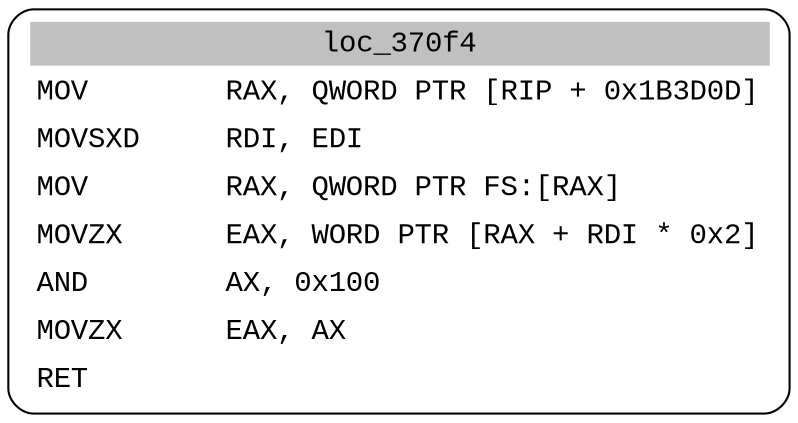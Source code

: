 digraph asm_graph {
1941 [
shape="Mrecord" fontname="Courier New"label =<<table border="0" cellborder="0" cellpadding="3"><tr><td align="center" colspan="2" bgcolor="grey">loc_370f4</td></tr><tr><td align="left">MOV        RAX, QWORD PTR [RIP + 0x1B3D0D]</td></tr><tr><td align="left">MOVSXD     RDI, EDI</td></tr><tr><td align="left">MOV        RAX, QWORD PTR FS:[RAX]</td></tr><tr><td align="left">MOVZX      EAX, WORD PTR [RAX + RDI * 0x2]</td></tr><tr><td align="left">AND        AX, 0x100</td></tr><tr><td align="left">MOVZX      EAX, AX</td></tr><tr><td align="left">RET        </td></tr></table>> ];
}